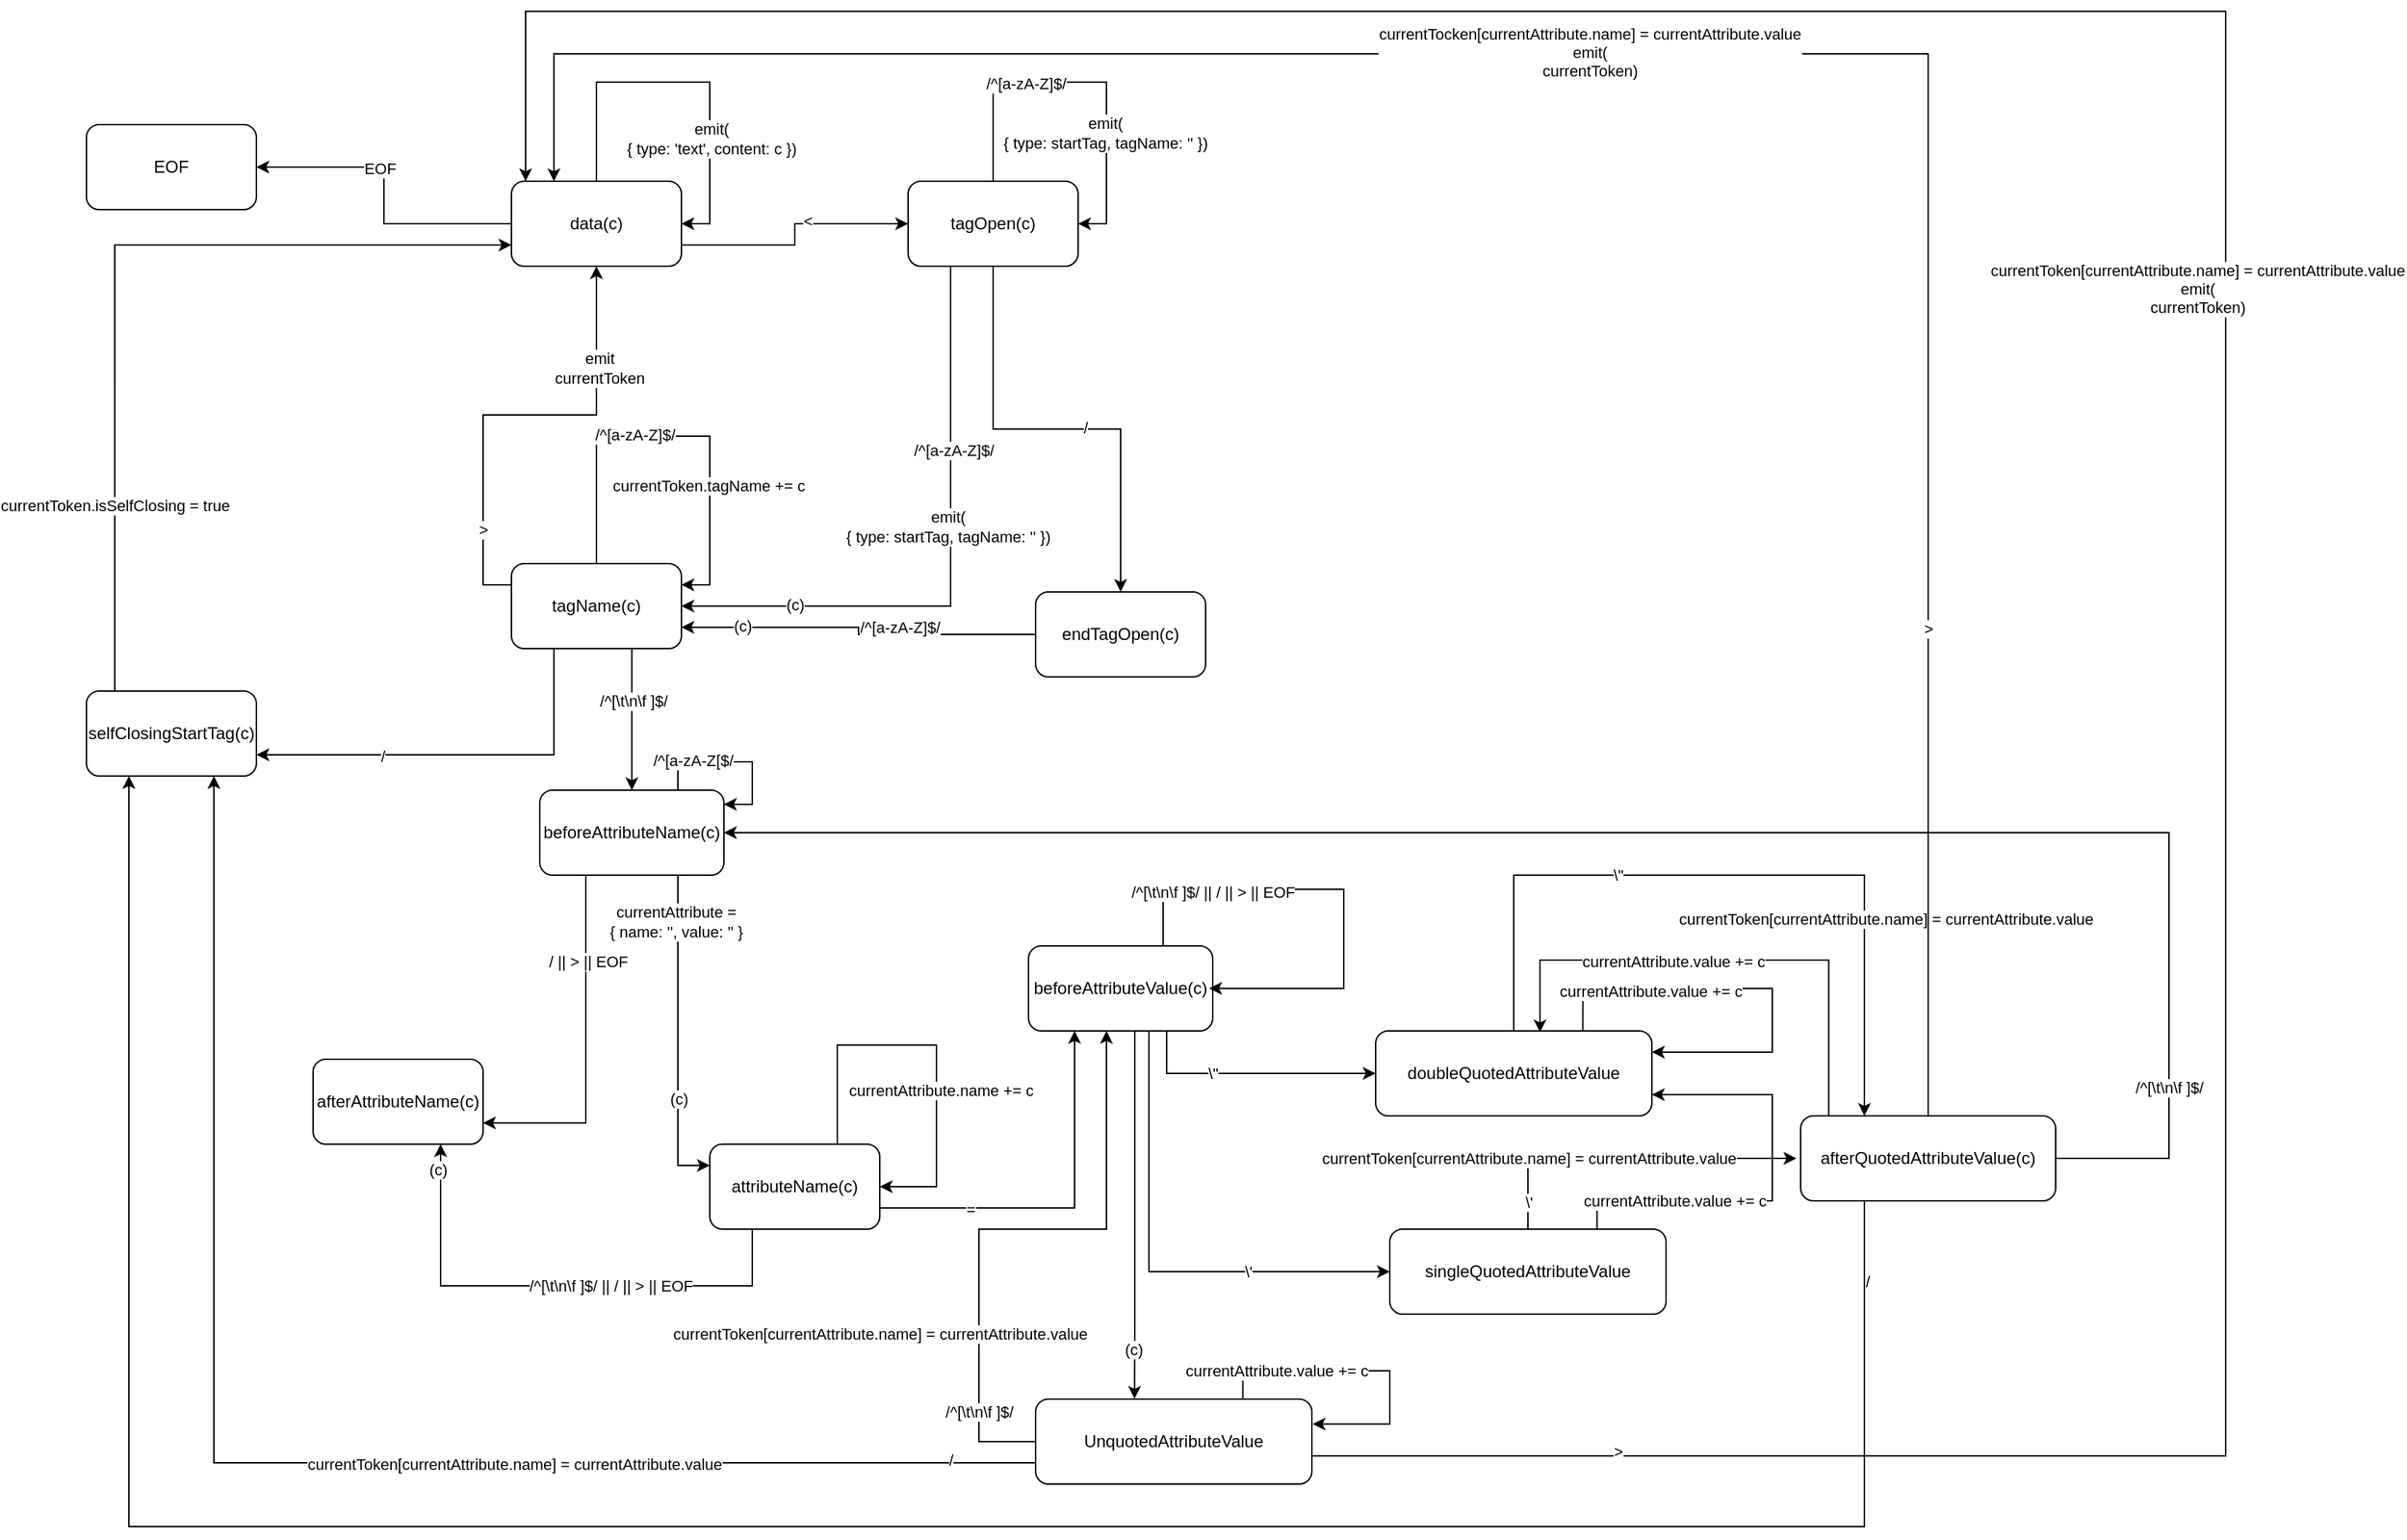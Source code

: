 <mxfile version="13.9.9" type="device"><diagram id="ZM8SUWfqUXs-mKXI-bIn" name="Page-1"><mxGraphModel dx="3376" dy="1174" grid="1" gridSize="10" guides="1" tooltips="1" connect="1" arrows="1" fold="1" page="1" pageScale="1" pageWidth="850" pageHeight="1100" math="0" shadow="0"><root><mxCell id="0"/><mxCell id="1" parent="0"/><mxCell id="Q2UeFx3iycXLltLOZtMq-10" style="edgeStyle=orthogonalEdgeStyle;rounded=0;orthogonalLoop=1;jettySize=auto;html=1;entryX=0;entryY=0.5;entryDx=0;entryDy=0;exitX=1;exitY=0.75;exitDx=0;exitDy=0;" edge="1" parent="1" source="Q2UeFx3iycXLltLOZtMq-1" target="Q2UeFx3iycXLltLOZtMq-2"><mxGeometry relative="1" as="geometry"/></mxCell><mxCell id="Q2UeFx3iycXLltLOZtMq-11" value="&amp;lt;" style="edgeLabel;html=1;align=center;verticalAlign=middle;resizable=0;points=[];" vertex="1" connectable="0" parent="Q2UeFx3iycXLltLOZtMq-10"><mxGeometry x="0.182" y="2" relative="1" as="geometry"><mxPoint as="offset"/></mxGeometry></mxCell><mxCell id="Q2UeFx3iycXLltLOZtMq-15" style="edgeStyle=orthogonalEdgeStyle;rounded=0;orthogonalLoop=1;jettySize=auto;html=1;" edge="1" parent="1" source="Q2UeFx3iycXLltLOZtMq-1" target="Q2UeFx3iycXLltLOZtMq-9"><mxGeometry relative="1" as="geometry"/></mxCell><mxCell id="Q2UeFx3iycXLltLOZtMq-16" value="EOF" style="edgeLabel;html=1;align=center;verticalAlign=middle;resizable=0;points=[];" vertex="1" connectable="0" parent="Q2UeFx3iycXLltLOZtMq-15"><mxGeometry x="0.178" y="3" relative="1" as="geometry"><mxPoint as="offset"/></mxGeometry></mxCell><mxCell id="Q2UeFx3iycXLltLOZtMq-1" value="data(c)" style="rounded=1;whiteSpace=wrap;html=1;" vertex="1" parent="1"><mxGeometry x="340" y="130" width="120" height="60" as="geometry"/></mxCell><mxCell id="Q2UeFx3iycXLltLOZtMq-20" style="edgeStyle=orthogonalEdgeStyle;rounded=0;orthogonalLoop=1;jettySize=auto;html=1;exitX=0.5;exitY=1;exitDx=0;exitDy=0;entryX=0.5;entryY=0;entryDx=0;entryDy=0;" edge="1" parent="1" source="Q2UeFx3iycXLltLOZtMq-2" target="Q2UeFx3iycXLltLOZtMq-3"><mxGeometry relative="1" as="geometry"/></mxCell><mxCell id="Q2UeFx3iycXLltLOZtMq-21" value="/" style="edgeLabel;html=1;align=center;verticalAlign=middle;resizable=0;points=[];" vertex="1" connectable="0" parent="Q2UeFx3iycXLltLOZtMq-20"><mxGeometry x="0.124" y="1" relative="1" as="geometry"><mxPoint as="offset"/></mxGeometry></mxCell><mxCell id="Q2UeFx3iycXLltLOZtMq-44" style="edgeStyle=orthogonalEdgeStyle;rounded=0;orthogonalLoop=1;jettySize=auto;html=1;exitX=0.25;exitY=1;exitDx=0;exitDy=0;entryX=1;entryY=0.5;entryDx=0;entryDy=0;" edge="1" parent="1" source="Q2UeFx3iycXLltLOZtMq-2" target="Q2UeFx3iycXLltLOZtMq-4"><mxGeometry relative="1" as="geometry"/></mxCell><mxCell id="Q2UeFx3iycXLltLOZtMq-45" value="/^[a-zA-Z]$/" style="edgeLabel;html=1;align=center;verticalAlign=middle;resizable=0;points=[];" vertex="1" connectable="0" parent="Q2UeFx3iycXLltLOZtMq-44"><mxGeometry x="-0.395" y="2" relative="1" as="geometry"><mxPoint as="offset"/></mxGeometry></mxCell><mxCell id="Q2UeFx3iycXLltLOZtMq-47" value="emit(&lt;br&gt;{ type: startTag, tagName: '' })" style="edgeLabel;html=1;align=center;verticalAlign=middle;resizable=0;points=[];" vertex="1" connectable="0" parent="Q2UeFx3iycXLltLOZtMq-44"><mxGeometry x="-0.144" y="-2" relative="1" as="geometry"><mxPoint as="offset"/></mxGeometry></mxCell><mxCell id="Q2UeFx3iycXLltLOZtMq-48" value="(c)" style="edgeLabel;html=1;align=center;verticalAlign=middle;resizable=0;points=[];" vertex="1" connectable="0" parent="Q2UeFx3iycXLltLOZtMq-44"><mxGeometry x="0.628" y="-1" relative="1" as="geometry"><mxPoint as="offset"/></mxGeometry></mxCell><mxCell id="Q2UeFx3iycXLltLOZtMq-2" value="tagOpen(c)" style="rounded=1;whiteSpace=wrap;html=1;" vertex="1" parent="1"><mxGeometry x="620" y="130" width="120" height="60" as="geometry"/></mxCell><mxCell id="Q2UeFx3iycXLltLOZtMq-31" style="edgeStyle=orthogonalEdgeStyle;rounded=0;orthogonalLoop=1;jettySize=auto;html=1;exitX=0;exitY=0.5;exitDx=0;exitDy=0;entryX=1;entryY=0.75;entryDx=0;entryDy=0;" edge="1" parent="1" source="Q2UeFx3iycXLltLOZtMq-3" target="Q2UeFx3iycXLltLOZtMq-4"><mxGeometry relative="1" as="geometry"/></mxCell><mxCell id="Q2UeFx3iycXLltLOZtMq-32" value="/^[a-zA-Z]$/" style="edgeLabel;html=1;align=center;verticalAlign=middle;resizable=0;points=[];" vertex="1" connectable="0" parent="Q2UeFx3iycXLltLOZtMq-31"><mxGeometry x="0.287" y="1" relative="1" as="geometry"><mxPoint x="63" y="-1" as="offset"/></mxGeometry></mxCell><mxCell id="Q2UeFx3iycXLltLOZtMq-49" value="(c)" style="edgeLabel;html=1;align=center;verticalAlign=middle;resizable=0;points=[];" vertex="1" connectable="0" parent="Q2UeFx3iycXLltLOZtMq-31"><mxGeometry x="0.663" y="-1" relative="1" as="geometry"><mxPoint as="offset"/></mxGeometry></mxCell><mxCell id="Q2UeFx3iycXLltLOZtMq-3" value="endTagOpen(c)" style="rounded=1;whiteSpace=wrap;html=1;" vertex="1" parent="1"><mxGeometry x="710" y="420" width="120" height="60" as="geometry"/></mxCell><mxCell id="Q2UeFx3iycXLltLOZtMq-33" style="edgeStyle=orthogonalEdgeStyle;rounded=0;orthogonalLoop=1;jettySize=auto;html=1;" edge="1" parent="1" source="Q2UeFx3iycXLltLOZtMq-4" target="Q2UeFx3iycXLltLOZtMq-5"><mxGeometry relative="1" as="geometry"><Array as="points"><mxPoint x="425" y="480"/><mxPoint x="425" y="480"/></Array></mxGeometry></mxCell><mxCell id="Q2UeFx3iycXLltLOZtMq-34" value="/^[\t\n\f ]$/" style="edgeLabel;html=1;align=center;verticalAlign=middle;resizable=0;points=[];" vertex="1" connectable="0" parent="Q2UeFx3iycXLltLOZtMq-33"><mxGeometry x="-0.267" y="1" relative="1" as="geometry"><mxPoint as="offset"/></mxGeometry></mxCell><mxCell id="Q2UeFx3iycXLltLOZtMq-35" style="edgeStyle=orthogonalEdgeStyle;rounded=0;orthogonalLoop=1;jettySize=auto;html=1;exitX=0.25;exitY=1;exitDx=0;exitDy=0;entryX=1;entryY=0.75;entryDx=0;entryDy=0;" edge="1" parent="1" source="Q2UeFx3iycXLltLOZtMq-4" target="Q2UeFx3iycXLltLOZtMq-6"><mxGeometry relative="1" as="geometry"/></mxCell><mxCell id="Q2UeFx3iycXLltLOZtMq-36" value="/" style="edgeLabel;html=1;align=center;verticalAlign=middle;resizable=0;points=[];" vertex="1" connectable="0" parent="Q2UeFx3iycXLltLOZtMq-35"><mxGeometry x="0.379" y="1" relative="1" as="geometry"><mxPoint as="offset"/></mxGeometry></mxCell><mxCell id="Q2UeFx3iycXLltLOZtMq-41" style="edgeStyle=orthogonalEdgeStyle;rounded=0;orthogonalLoop=1;jettySize=auto;html=1;exitX=0;exitY=0.25;exitDx=0;exitDy=0;entryX=0.5;entryY=1;entryDx=0;entryDy=0;" edge="1" parent="1" source="Q2UeFx3iycXLltLOZtMq-4" target="Q2UeFx3iycXLltLOZtMq-1"><mxGeometry relative="1" as="geometry"/></mxCell><mxCell id="Q2UeFx3iycXLltLOZtMq-42" value="&amp;gt;" style="edgeLabel;html=1;align=center;verticalAlign=middle;resizable=0;points=[];" vertex="1" connectable="0" parent="Q2UeFx3iycXLltLOZtMq-41"><mxGeometry x="-0.637" relative="1" as="geometry"><mxPoint as="offset"/></mxGeometry></mxCell><mxCell id="Q2UeFx3iycXLltLOZtMq-43" value="emit&lt;br&gt;currentToken" style="edgeLabel;html=1;align=center;verticalAlign=middle;resizable=0;points=[];" vertex="1" connectable="0" parent="Q2UeFx3iycXLltLOZtMq-41"><mxGeometry x="0.557" y="-2" relative="1" as="geometry"><mxPoint as="offset"/></mxGeometry></mxCell><mxCell id="Q2UeFx3iycXLltLOZtMq-4" value="tagName(c)" style="rounded=1;whiteSpace=wrap;html=1;" vertex="1" parent="1"><mxGeometry x="340" y="400" width="120" height="60" as="geometry"/></mxCell><mxCell id="Q2UeFx3iycXLltLOZtMq-59" style="edgeStyle=orthogonalEdgeStyle;rounded=0;orthogonalLoop=1;jettySize=auto;html=1;exitX=0.25;exitY=1;exitDx=0;exitDy=0;entryX=1;entryY=0.75;entryDx=0;entryDy=0;" edge="1" parent="1" source="Q2UeFx3iycXLltLOZtMq-5" target="Q2UeFx3iycXLltLOZtMq-54"><mxGeometry relative="1" as="geometry"/></mxCell><mxCell id="Q2UeFx3iycXLltLOZtMq-60" value="/ || &amp;gt; || EOF" style="edgeLabel;html=1;align=center;verticalAlign=middle;resizable=0;points=[];" vertex="1" connectable="0" parent="Q2UeFx3iycXLltLOZtMq-59"><mxGeometry x="-0.62" y="1" relative="1" as="geometry"><mxPoint y="14" as="offset"/></mxGeometry></mxCell><mxCell id="Q2UeFx3iycXLltLOZtMq-62" style="edgeStyle=orthogonalEdgeStyle;rounded=0;orthogonalLoop=1;jettySize=auto;html=1;exitX=0.75;exitY=1;exitDx=0;exitDy=0;entryX=0;entryY=0.25;entryDx=0;entryDy=0;" edge="1" parent="1" source="Q2UeFx3iycXLltLOZtMq-5" target="Q2UeFx3iycXLltLOZtMq-61"><mxGeometry relative="1" as="geometry"/></mxCell><mxCell id="Q2UeFx3iycXLltLOZtMq-63" value="currentAttribute =&lt;br&gt;{ name: '', value: '' }" style="edgeLabel;html=1;align=center;verticalAlign=middle;resizable=0;points=[];" vertex="1" connectable="0" parent="Q2UeFx3iycXLltLOZtMq-62"><mxGeometry x="-0.711" y="-2" relative="1" as="geometry"><mxPoint as="offset"/></mxGeometry></mxCell><mxCell id="Q2UeFx3iycXLltLOZtMq-64" value="(c)" style="edgeLabel;html=1;align=center;verticalAlign=middle;resizable=0;points=[];" vertex="1" connectable="0" parent="Q2UeFx3iycXLltLOZtMq-62"><mxGeometry x="0.388" y="-1" relative="1" as="geometry"><mxPoint x="1" as="offset"/></mxGeometry></mxCell><mxCell id="Q2UeFx3iycXLltLOZtMq-5" value="beforeAttributeName(c)" style="rounded=1;whiteSpace=wrap;html=1;" vertex="1" parent="1"><mxGeometry x="360" y="560" width="130" height="60" as="geometry"/></mxCell><mxCell id="Q2UeFx3iycXLltLOZtMq-52" style="edgeStyle=orthogonalEdgeStyle;rounded=0;orthogonalLoop=1;jettySize=auto;html=1;exitX=0.167;exitY=0.033;exitDx=0;exitDy=0;entryX=0;entryY=0.75;entryDx=0;entryDy=0;exitPerimeter=0;" edge="1" parent="1" source="Q2UeFx3iycXLltLOZtMq-6" target="Q2UeFx3iycXLltLOZtMq-1"><mxGeometry relative="1" as="geometry"><Array as="points"><mxPoint x="60" y="175"/></Array></mxGeometry></mxCell><mxCell id="Q2UeFx3iycXLltLOZtMq-53" value="currentToken.isSelfClosing = true" style="edgeLabel;html=1;align=center;verticalAlign=middle;resizable=0;points=[];" vertex="1" connectable="0" parent="Q2UeFx3iycXLltLOZtMq-52"><mxGeometry x="-0.555" relative="1" as="geometry"><mxPoint as="offset"/></mxGeometry></mxCell><mxCell id="Q2UeFx3iycXLltLOZtMq-6" value="selfClosingStartTag(c)" style="rounded=1;whiteSpace=wrap;html=1;" vertex="1" parent="1"><mxGeometry x="40" y="490" width="120" height="60" as="geometry"/></mxCell><mxCell id="Q2UeFx3iycXLltLOZtMq-9" value="EOF" style="rounded=1;whiteSpace=wrap;html=1;" vertex="1" parent="1"><mxGeometry x="40" y="90" width="120" height="60" as="geometry"/></mxCell><mxCell id="Q2UeFx3iycXLltLOZtMq-18" style="edgeStyle=orthogonalEdgeStyle;rounded=0;orthogonalLoop=1;jettySize=auto;html=1;entryX=1;entryY=0.5;entryDx=0;entryDy=0;" edge="1" parent="1" source="Q2UeFx3iycXLltLOZtMq-1" target="Q2UeFx3iycXLltLOZtMq-1"><mxGeometry relative="1" as="geometry"><Array as="points"><mxPoint x="400" y="60"/><mxPoint x="480" y="60"/><mxPoint x="480" y="160"/></Array></mxGeometry></mxCell><mxCell id="Q2UeFx3iycXLltLOZtMq-19" value="emit(&lt;br&gt;{ type: 'text', content: c })" style="edgeLabel;html=1;align=center;verticalAlign=middle;resizable=0;points=[];" vertex="1" connectable="0" parent="Q2UeFx3iycXLltLOZtMq-18"><mxGeometry x="-0.082" y="1" relative="1" as="geometry"><mxPoint x="27" y="41" as="offset"/></mxGeometry></mxCell><mxCell id="Q2UeFx3iycXLltLOZtMq-22" style="edgeStyle=orthogonalEdgeStyle;rounded=0;orthogonalLoop=1;jettySize=auto;html=1;entryX=1;entryY=0.5;entryDx=0;entryDy=0;" edge="1" parent="1" source="Q2UeFx3iycXLltLOZtMq-2" target="Q2UeFx3iycXLltLOZtMq-2"><mxGeometry relative="1" as="geometry"><Array as="points"><mxPoint x="680" y="60"/><mxPoint x="760" y="60"/><mxPoint x="760" y="160"/></Array></mxGeometry></mxCell><mxCell id="Q2UeFx3iycXLltLOZtMq-23" value="/^[a-zA-Z]$/" style="edgeLabel;html=1;align=center;verticalAlign=middle;resizable=0;points=[];" vertex="1" connectable="0" parent="Q2UeFx3iycXLltLOZtMq-22"><mxGeometry x="-0.311" y="-1" relative="1" as="geometry"><mxPoint as="offset"/></mxGeometry></mxCell><mxCell id="Q2UeFx3iycXLltLOZtMq-24" value="emit(&lt;br&gt;{ type: startTag, tagName: '' })" style="edgeLabel;html=1;align=center;verticalAlign=middle;resizable=0;points=[];" vertex="1" connectable="0" parent="Q2UeFx3iycXLltLOZtMq-22"><mxGeometry x="0.378" y="-1" relative="1" as="geometry"><mxPoint as="offset"/></mxGeometry></mxCell><mxCell id="Q2UeFx3iycXLltLOZtMq-37" style="edgeStyle=orthogonalEdgeStyle;rounded=0;orthogonalLoop=1;jettySize=auto;html=1;exitX=0.5;exitY=0;exitDx=0;exitDy=0;entryX=1;entryY=0.25;entryDx=0;entryDy=0;" edge="1" parent="1" source="Q2UeFx3iycXLltLOZtMq-4" target="Q2UeFx3iycXLltLOZtMq-4"><mxGeometry relative="1" as="geometry"><Array as="points"><mxPoint x="400" y="310"/><mxPoint x="480" y="310"/><mxPoint x="480" y="415"/></Array></mxGeometry></mxCell><mxCell id="Q2UeFx3iycXLltLOZtMq-38" value="/^[a-zA-Z]$/" style="edgeLabel;html=1;align=center;verticalAlign=middle;resizable=0;points=[];" vertex="1" connectable="0" parent="Q2UeFx3iycXLltLOZtMq-37"><mxGeometry x="-0.207" y="1" relative="1" as="geometry"><mxPoint as="offset"/></mxGeometry></mxCell><mxCell id="Q2UeFx3iycXLltLOZtMq-39" value="currentToken.tagName += c" style="edgeLabel;html=1;align=center;verticalAlign=middle;resizable=0;points=[];" vertex="1" connectable="0" parent="Q2UeFx3iycXLltLOZtMq-37"><mxGeometry x="0.39" y="-1" relative="1" as="geometry"><mxPoint as="offset"/></mxGeometry></mxCell><mxCell id="Q2UeFx3iycXLltLOZtMq-54" value="afterAttributeName(c)" style="rounded=1;whiteSpace=wrap;html=1;" vertex="1" parent="1"><mxGeometry x="200" y="750" width="120" height="60" as="geometry"/></mxCell><mxCell id="Q2UeFx3iycXLltLOZtMq-56" style="edgeStyle=orthogonalEdgeStyle;rounded=0;orthogonalLoop=1;jettySize=auto;html=1;exitX=0.75;exitY=0;exitDx=0;exitDy=0;" edge="1" parent="1" source="Q2UeFx3iycXLltLOZtMq-5"><mxGeometry relative="1" as="geometry"><mxPoint x="490" y="570" as="targetPoint"/><Array as="points"><mxPoint x="458" y="540"/><mxPoint x="510" y="540"/><mxPoint x="510" y="570"/><mxPoint x="490" y="570"/></Array></mxGeometry></mxCell><mxCell id="Q2UeFx3iycXLltLOZtMq-57" value="/^[a-zA-Z[$/" style="edgeLabel;html=1;align=center;verticalAlign=middle;resizable=0;points=[];" vertex="1" connectable="0" parent="Q2UeFx3iycXLltLOZtMq-56"><mxGeometry x="-0.516" y="1" relative="1" as="geometry"><mxPoint x="1" as="offset"/></mxGeometry></mxCell><mxCell id="Q2UeFx3iycXLltLOZtMq-65" style="edgeStyle=orthogonalEdgeStyle;rounded=0;orthogonalLoop=1;jettySize=auto;html=1;exitX=0.25;exitY=1;exitDx=0;exitDy=0;entryX=0.75;entryY=1;entryDx=0;entryDy=0;" edge="1" parent="1" source="Q2UeFx3iycXLltLOZtMq-61" target="Q2UeFx3iycXLltLOZtMq-54"><mxGeometry relative="1" as="geometry"><Array as="points"><mxPoint x="510" y="910"/><mxPoint x="290" y="910"/></Array></mxGeometry></mxCell><mxCell id="Q2UeFx3iycXLltLOZtMq-66" value="/^[\t\n\f ]$/ || / || &amp;gt; || EOF" style="edgeLabel;html=1;align=center;verticalAlign=middle;resizable=0;points=[];" vertex="1" connectable="0" parent="Q2UeFx3iycXLltLOZtMq-65"><mxGeometry x="0.252" y="2" relative="1" as="geometry"><mxPoint x="85" y="-2" as="offset"/></mxGeometry></mxCell><mxCell id="Q2UeFx3iycXLltLOZtMq-67" value="(c)" style="edgeLabel;html=1;align=center;verticalAlign=middle;resizable=0;points=[];" vertex="1" connectable="0" parent="Q2UeFx3iycXLltLOZtMq-65"><mxGeometry x="0.901" y="2" relative="1" as="geometry"><mxPoint as="offset"/></mxGeometry></mxCell><mxCell id="Q2UeFx3iycXLltLOZtMq-69" style="edgeStyle=orthogonalEdgeStyle;rounded=0;orthogonalLoop=1;jettySize=auto;html=1;exitX=1;exitY=0.75;exitDx=0;exitDy=0;entryX=0.25;entryY=1;entryDx=0;entryDy=0;" edge="1" parent="1" source="Q2UeFx3iycXLltLOZtMq-61" target="Q2UeFx3iycXLltLOZtMq-68"><mxGeometry relative="1" as="geometry"/></mxCell><mxCell id="Q2UeFx3iycXLltLOZtMq-70" value="=" style="edgeLabel;html=1;align=center;verticalAlign=middle;resizable=0;points=[];" vertex="1" connectable="0" parent="Q2UeFx3iycXLltLOZtMq-69"><mxGeometry x="-0.518" y="-1" relative="1" as="geometry"><mxPoint as="offset"/></mxGeometry></mxCell><mxCell id="Q2UeFx3iycXLltLOZtMq-61" value="attributeName(c)" style="rounded=1;whiteSpace=wrap;html=1;" vertex="1" parent="1"><mxGeometry x="480" y="810" width="120" height="60" as="geometry"/></mxCell><mxCell id="Q2UeFx3iycXLltLOZtMq-79" style="edgeStyle=orthogonalEdgeStyle;rounded=0;orthogonalLoop=1;jettySize=auto;html=1;exitX=0.75;exitY=1;exitDx=0;exitDy=0;entryX=0;entryY=0.5;entryDx=0;entryDy=0;" edge="1" parent="1" source="Q2UeFx3iycXLltLOZtMq-68" target="Q2UeFx3iycXLltLOZtMq-76"><mxGeometry relative="1" as="geometry"/></mxCell><mxCell id="Q2UeFx3iycXLltLOZtMq-80" value="\&quot;" style="edgeLabel;html=1;align=center;verticalAlign=middle;resizable=0;points=[];" vertex="1" connectable="0" parent="Q2UeFx3iycXLltLOZtMq-79"><mxGeometry x="-0.386" relative="1" as="geometry"><mxPoint x="7.5" as="offset"/></mxGeometry></mxCell><mxCell id="Q2UeFx3iycXLltLOZtMq-81" style="edgeStyle=orthogonalEdgeStyle;rounded=0;orthogonalLoop=1;jettySize=auto;html=1;exitX=0.5;exitY=1;exitDx=0;exitDy=0;entryX=0;entryY=0.5;entryDx=0;entryDy=0;" edge="1" parent="1" source="Q2UeFx3iycXLltLOZtMq-68" target="Q2UeFx3iycXLltLOZtMq-77"><mxGeometry relative="1" as="geometry"><Array as="points"><mxPoint x="790" y="730"/><mxPoint x="790" y="900"/></Array></mxGeometry></mxCell><mxCell id="Q2UeFx3iycXLltLOZtMq-83" value="\'" style="edgeLabel;html=1;align=center;verticalAlign=middle;resizable=0;points=[];" vertex="1" connectable="0" parent="Q2UeFx3iycXLltLOZtMq-81"><mxGeometry x="-0.333" y="-2" relative="1" as="geometry"><mxPoint x="72" y="70" as="offset"/></mxGeometry></mxCell><mxCell id="Q2UeFx3iycXLltLOZtMq-84" style="edgeStyle=orthogonalEdgeStyle;rounded=0;orthogonalLoop=1;jettySize=auto;html=1;exitX=0.5;exitY=1;exitDx=0;exitDy=0;entryX=0.358;entryY=-0.004;entryDx=0;entryDy=0;entryPerimeter=0;" edge="1" parent="1" source="Q2UeFx3iycXLltLOZtMq-68" target="Q2UeFx3iycXLltLOZtMq-78"><mxGeometry relative="1" as="geometry"><Array as="points"><mxPoint x="780" y="730"/><mxPoint x="780" y="940"/></Array></mxGeometry></mxCell><mxCell id="Q2UeFx3iycXLltLOZtMq-85" value="(c)" style="edgeLabel;html=1;align=center;verticalAlign=middle;resizable=0;points=[];" vertex="1" connectable="0" parent="Q2UeFx3iycXLltLOZtMq-84"><mxGeometry x="0.742" y="-1" relative="1" as="geometry"><mxPoint as="offset"/></mxGeometry></mxCell><mxCell id="Q2UeFx3iycXLltLOZtMq-68" value="beforeAttributeValue(c)" style="rounded=1;whiteSpace=wrap;html=1;" vertex="1" parent="1"><mxGeometry x="705" y="670" width="130" height="60" as="geometry"/></mxCell><mxCell id="Q2UeFx3iycXLltLOZtMq-72" style="edgeStyle=orthogonalEdgeStyle;rounded=0;orthogonalLoop=1;jettySize=auto;html=1;exitX=0.75;exitY=0;exitDx=0;exitDy=0;entryX=1;entryY=0.5;entryDx=0;entryDy=0;" edge="1" parent="1" source="Q2UeFx3iycXLltLOZtMq-61" target="Q2UeFx3iycXLltLOZtMq-61"><mxGeometry relative="1" as="geometry"><Array as="points"><mxPoint x="570" y="740"/><mxPoint x="640" y="740"/><mxPoint x="640" y="840"/></Array></mxGeometry></mxCell><mxCell id="Q2UeFx3iycXLltLOZtMq-73" value="currentAttribute.name += c" style="edgeLabel;html=1;align=center;verticalAlign=middle;resizable=0;points=[];" vertex="1" connectable="0" parent="Q2UeFx3iycXLltLOZtMq-72"><mxGeometry x="0.229" y="3" relative="1" as="geometry"><mxPoint as="offset"/></mxGeometry></mxCell><mxCell id="Q2UeFx3iycXLltLOZtMq-74" style="edgeStyle=orthogonalEdgeStyle;rounded=0;orthogonalLoop=1;jettySize=auto;html=1;exitX=0.75;exitY=0;exitDx=0;exitDy=0;entryX=1;entryY=0.5;entryDx=0;entryDy=0;" edge="1" parent="1"><mxGeometry relative="1" as="geometry"><mxPoint x="800" y="670" as="sourcePoint"/><mxPoint x="832.5" y="700" as="targetPoint"/><Array as="points"><mxPoint x="800.5" y="630"/><mxPoint x="927.5" y="630"/><mxPoint x="927.5" y="700"/></Array></mxGeometry></mxCell><mxCell id="Q2UeFx3iycXLltLOZtMq-75" value="/^[\t\n\f ]$/ || / || &amp;gt; || EOF" style="edgeLabel;html=1;align=center;verticalAlign=middle;resizable=0;points=[];" vertex="1" connectable="0" parent="Q2UeFx3iycXLltLOZtMq-74"><mxGeometry x="-0.37" y="-2" relative="1" as="geometry"><mxPoint x="-30" as="offset"/></mxGeometry></mxCell><mxCell id="Q2UeFx3iycXLltLOZtMq-87" style="edgeStyle=orthogonalEdgeStyle;rounded=0;orthogonalLoop=1;jettySize=auto;html=1;exitX=0.5;exitY=0;exitDx=0;exitDy=0;entryX=0.25;entryY=0;entryDx=0;entryDy=0;" edge="1" parent="1" source="Q2UeFx3iycXLltLOZtMq-76" target="Q2UeFx3iycXLltLOZtMq-86"><mxGeometry relative="1" as="geometry"><Array as="points"><mxPoint x="1048" y="620"/><mxPoint x="1295" y="620"/></Array></mxGeometry></mxCell><mxCell id="Q2UeFx3iycXLltLOZtMq-88" value="currentToken[currentAttribute.name] = currentAttribute.value" style="edgeLabel;html=1;align=center;verticalAlign=middle;resizable=0;points=[];" vertex="1" connectable="0" parent="Q2UeFx3iycXLltLOZtMq-87"><mxGeometry x="-0.672" y="2" relative="1" as="geometry"><mxPoint x="264.5" y="7" as="offset"/></mxGeometry></mxCell><mxCell id="Q2UeFx3iycXLltLOZtMq-91" value="\&quot;" style="edgeLabel;html=1;align=center;verticalAlign=middle;resizable=0;points=[];" vertex="1" connectable="0" parent="Q2UeFx3iycXLltLOZtMq-87"><mxGeometry x="-0.307" relative="1" as="geometry"><mxPoint as="offset"/></mxGeometry></mxCell><mxCell id="Q2UeFx3iycXLltLOZtMq-76" value="doubleQuotedAttributeValue" style="rounded=1;whiteSpace=wrap;html=1;" vertex="1" parent="1"><mxGeometry x="950" y="730" width="195" height="60" as="geometry"/></mxCell><mxCell id="Q2UeFx3iycXLltLOZtMq-96" value="\'" style="edgeStyle=orthogonalEdgeStyle;rounded=0;orthogonalLoop=1;jettySize=auto;html=1;exitX=0.5;exitY=0;exitDx=0;exitDy=0;" edge="1" parent="1" source="Q2UeFx3iycXLltLOZtMq-77"><mxGeometry x="-0.837" relative="1" as="geometry"><mxPoint x="1247" y="820" as="targetPoint"/><Array as="points"><mxPoint x="1058" y="820"/><mxPoint x="1247" y="820"/></Array><mxPoint as="offset"/></mxGeometry></mxCell><mxCell id="Q2UeFx3iycXLltLOZtMq-97" value="currentToken[currentAttribute.name] = currentAttribute.value" style="edgeLabel;html=1;align=center;verticalAlign=middle;resizable=0;points=[];" vertex="1" connectable="0" parent="Q2UeFx3iycXLltLOZtMq-96"><mxGeometry x="-0.052" relative="1" as="geometry"><mxPoint x="-63" as="offset"/></mxGeometry></mxCell><mxCell id="Q2UeFx3iycXLltLOZtMq-77" value="singleQuotedAttributeValue" style="rounded=1;whiteSpace=wrap;html=1;" vertex="1" parent="1"><mxGeometry x="960" y="870" width="195" height="60" as="geometry"/></mxCell><mxCell id="Q2UeFx3iycXLltLOZtMq-110" style="edgeStyle=orthogonalEdgeStyle;rounded=0;orthogonalLoop=1;jettySize=auto;html=1;exitX=0;exitY=0.5;exitDx=0;exitDy=0;" edge="1" parent="1" source="Q2UeFx3iycXLltLOZtMq-78"><mxGeometry relative="1" as="geometry"><mxPoint x="760" y="730" as="targetPoint"/><Array as="points"><mxPoint x="670" y="1020"/><mxPoint x="670" y="870"/><mxPoint x="760" y="870"/></Array></mxGeometry></mxCell><mxCell id="Q2UeFx3iycXLltLOZtMq-111" value="/^[\t\n\f ]$/" style="edgeLabel;html=1;align=center;verticalAlign=middle;resizable=0;points=[];" vertex="1" connectable="0" parent="Q2UeFx3iycXLltLOZtMq-110"><mxGeometry x="-0.709" relative="1" as="geometry"><mxPoint as="offset"/></mxGeometry></mxCell><mxCell id="Q2UeFx3iycXLltLOZtMq-112" value="currentToken[currentAttribute.name] = currentAttribute.value" style="edgeLabel;html=1;align=center;verticalAlign=middle;resizable=0;points=[];" vertex="1" connectable="0" parent="Q2UeFx3iycXLltLOZtMq-110"><mxGeometry x="-0.413" relative="1" as="geometry"><mxPoint x="-70" y="7.5" as="offset"/></mxGeometry></mxCell><mxCell id="Q2UeFx3iycXLltLOZtMq-113" style="edgeStyle=orthogonalEdgeStyle;rounded=0;orthogonalLoop=1;jettySize=auto;html=1;exitX=0;exitY=0.75;exitDx=0;exitDy=0;entryX=0.75;entryY=1;entryDx=0;entryDy=0;" edge="1" parent="1" source="Q2UeFx3iycXLltLOZtMq-78" target="Q2UeFx3iycXLltLOZtMq-6"><mxGeometry relative="1" as="geometry"/></mxCell><mxCell id="Q2UeFx3iycXLltLOZtMq-114" value="/" style="edgeLabel;html=1;align=center;verticalAlign=middle;resizable=0;points=[];" vertex="1" connectable="0" parent="Q2UeFx3iycXLltLOZtMq-113"><mxGeometry x="-0.886" y="-2" relative="1" as="geometry"><mxPoint as="offset"/></mxGeometry></mxCell><mxCell id="Q2UeFx3iycXLltLOZtMq-115" value="currentToken[currentAttribute.name] = currentAttribute.value" style="edgeLabel;html=1;align=center;verticalAlign=middle;resizable=0;points=[];" vertex="1" connectable="0" parent="Q2UeFx3iycXLltLOZtMq-113"><mxGeometry x="-0.309" y="1" relative="1" as="geometry"><mxPoint as="offset"/></mxGeometry></mxCell><mxCell id="Q2UeFx3iycXLltLOZtMq-116" style="edgeStyle=orthogonalEdgeStyle;rounded=0;orthogonalLoop=1;jettySize=auto;html=1;exitX=1.003;exitY=0.668;exitDx=0;exitDy=0;exitPerimeter=0;" edge="1" parent="1" source="Q2UeFx3iycXLltLOZtMq-78"><mxGeometry relative="1" as="geometry"><mxPoint x="350" y="130" as="targetPoint"/><Array as="points"><mxPoint x="1550" y="1030"/><mxPoint x="1550" y="10"/><mxPoint x="350" y="10"/></Array></mxGeometry></mxCell><mxCell id="Q2UeFx3iycXLltLOZtMq-117" value="&amp;gt;" style="edgeLabel;html=1;align=center;verticalAlign=middle;resizable=0;points=[];" vertex="1" connectable="0" parent="Q2UeFx3iycXLltLOZtMq-116"><mxGeometry x="-0.856" y="3" relative="1" as="geometry"><mxPoint as="offset"/></mxGeometry></mxCell><mxCell id="Q2UeFx3iycXLltLOZtMq-118" value="currentToken[currentAttribute.name] = currentAttribute.value&lt;br&gt;emit(&lt;br&gt;currentToken)" style="edgeLabel;html=1;align=center;verticalAlign=middle;resizable=0;points=[];" vertex="1" connectable="0" parent="Q2UeFx3iycXLltLOZtMq-116"><mxGeometry x="-0.016" y="-1" relative="1" as="geometry"><mxPoint x="-21" as="offset"/></mxGeometry></mxCell><mxCell id="Q2UeFx3iycXLltLOZtMq-78" value="UnquotedAttributeValue" style="rounded=1;whiteSpace=wrap;html=1;" vertex="1" parent="1"><mxGeometry x="710" y="990" width="195" height="60" as="geometry"/></mxCell><mxCell id="Q2UeFx3iycXLltLOZtMq-99" style="edgeStyle=orthogonalEdgeStyle;rounded=0;orthogonalLoop=1;jettySize=auto;html=1;entryX=1;entryY=0.5;entryDx=0;entryDy=0;" edge="1" parent="1" source="Q2UeFx3iycXLltLOZtMq-86" target="Q2UeFx3iycXLltLOZtMq-5"><mxGeometry relative="1" as="geometry"><Array as="points"><mxPoint x="1510" y="820"/><mxPoint x="1510" y="590"/></Array></mxGeometry></mxCell><mxCell id="Q2UeFx3iycXLltLOZtMq-100" value="/^[\t\n\f ]$/" style="edgeLabel;html=1;align=center;verticalAlign=middle;resizable=0;points=[];" vertex="1" connectable="0" parent="Q2UeFx3iycXLltLOZtMq-99"><mxGeometry x="-0.804" relative="1" as="geometry"><mxPoint as="offset"/></mxGeometry></mxCell><mxCell id="Q2UeFx3iycXLltLOZtMq-101" style="edgeStyle=orthogonalEdgeStyle;rounded=0;orthogonalLoop=1;jettySize=auto;html=1;exitX=0.25;exitY=1;exitDx=0;exitDy=0;entryX=0.25;entryY=1;entryDx=0;entryDy=0;" edge="1" parent="1" source="Q2UeFx3iycXLltLOZtMq-86" target="Q2UeFx3iycXLltLOZtMq-6"><mxGeometry relative="1" as="geometry"><Array as="points"><mxPoint x="1295" y="1080"/><mxPoint x="70" y="1080"/></Array></mxGeometry></mxCell><mxCell id="Q2UeFx3iycXLltLOZtMq-102" value="/" style="edgeLabel;html=1;align=center;verticalAlign=middle;resizable=0;points=[];" vertex="1" connectable="0" parent="Q2UeFx3iycXLltLOZtMq-101"><mxGeometry x="-0.879" y="2" relative="1" as="geometry"><mxPoint y="-63" as="offset"/></mxGeometry></mxCell><mxCell id="Q2UeFx3iycXLltLOZtMq-104" style="edgeStyle=orthogonalEdgeStyle;rounded=0;orthogonalLoop=1;jettySize=auto;html=1;entryX=0.25;entryY=0;entryDx=0;entryDy=0;" edge="1" parent="1" source="Q2UeFx3iycXLltLOZtMq-86" target="Q2UeFx3iycXLltLOZtMq-1"><mxGeometry relative="1" as="geometry"><Array as="points"><mxPoint x="1340" y="40"/><mxPoint x="370" y="40"/></Array></mxGeometry></mxCell><mxCell id="Q2UeFx3iycXLltLOZtMq-105" value="&amp;gt;" style="edgeLabel;html=1;align=center;verticalAlign=middle;resizable=0;points=[];" vertex="1" connectable="0" parent="Q2UeFx3iycXLltLOZtMq-104"><mxGeometry x="-0.62" relative="1" as="geometry"><mxPoint as="offset"/></mxGeometry></mxCell><mxCell id="Q2UeFx3iycXLltLOZtMq-106" value="currentTocken[currentAttribute.name] = currentAttribute.value&lt;br&gt;emit(&lt;br&gt;currentToken)" style="edgeLabel;html=1;align=center;verticalAlign=middle;resizable=0;points=[];" vertex="1" connectable="0" parent="Q2UeFx3iycXLltLOZtMq-104"><mxGeometry x="0.277" y="-1" relative="1" as="geometry"><mxPoint x="166" as="offset"/></mxGeometry></mxCell><mxCell id="Q2UeFx3iycXLltLOZtMq-107" style="edgeStyle=orthogonalEdgeStyle;rounded=0;orthogonalLoop=1;jettySize=auto;html=1;exitX=0.11;exitY=0.002;exitDx=0;exitDy=0;entryX=0.595;entryY=0.017;entryDx=0;entryDy=0;entryPerimeter=0;exitPerimeter=0;" edge="1" parent="1" source="Q2UeFx3iycXLltLOZtMq-86" target="Q2UeFx3iycXLltLOZtMq-76"><mxGeometry relative="1" as="geometry"><Array as="points"><mxPoint x="1270" y="680"/><mxPoint x="1066" y="680"/></Array></mxGeometry></mxCell><mxCell id="Q2UeFx3iycXLltLOZtMq-108" value="currentAttribute.value += c" style="edgeLabel;html=1;align=center;verticalAlign=middle;resizable=0;points=[];" vertex="1" connectable="0" parent="Q2UeFx3iycXLltLOZtMq-107"><mxGeometry x="0.53" y="1" relative="1" as="geometry"><mxPoint x="59" as="offset"/></mxGeometry></mxCell><mxCell id="Q2UeFx3iycXLltLOZtMq-86" value="afterQuotedAttributeValue(c)" style="rounded=1;whiteSpace=wrap;html=1;" vertex="1" parent="1"><mxGeometry x="1250" y="790" width="180" height="60" as="geometry"/></mxCell><mxCell id="Q2UeFx3iycXLltLOZtMq-89" style="edgeStyle=orthogonalEdgeStyle;rounded=0;orthogonalLoop=1;jettySize=auto;html=1;exitX=0.75;exitY=0;exitDx=0;exitDy=0;entryX=1;entryY=0.25;entryDx=0;entryDy=0;" edge="1" parent="1" source="Q2UeFx3iycXLltLOZtMq-76" target="Q2UeFx3iycXLltLOZtMq-76"><mxGeometry relative="1" as="geometry"><Array as="points"><mxPoint x="1096" y="700"/><mxPoint x="1230" y="700"/><mxPoint x="1230" y="745"/></Array></mxGeometry></mxCell><mxCell id="Q2UeFx3iycXLltLOZtMq-90" value="currentAttribute.value += c" style="edgeLabel;html=1;align=center;verticalAlign=middle;resizable=0;points=[];" vertex="1" connectable="0" parent="Q2UeFx3iycXLltLOZtMq-89"><mxGeometry x="-0.254" y="-2" relative="1" as="geometry"><mxPoint x="-32" as="offset"/></mxGeometry></mxCell><mxCell id="Q2UeFx3iycXLltLOZtMq-92" style="edgeStyle=orthogonalEdgeStyle;rounded=0;orthogonalLoop=1;jettySize=auto;html=1;exitX=0.75;exitY=0;exitDx=0;exitDy=0;entryX=1;entryY=0.75;entryDx=0;entryDy=0;" edge="1" parent="1" source="Q2UeFx3iycXLltLOZtMq-77" target="Q2UeFx3iycXLltLOZtMq-76"><mxGeometry relative="1" as="geometry"><Array as="points"><mxPoint x="1106" y="850"/><mxPoint x="1230" y="850"/><mxPoint x="1230" y="775"/></Array></mxGeometry></mxCell><mxCell id="Q2UeFx3iycXLltLOZtMq-93" value="currentAttribute.value += c" style="edgeLabel;html=1;align=center;verticalAlign=middle;resizable=0;points=[];" vertex="1" connectable="0" parent="Q2UeFx3iycXLltLOZtMq-92"><mxGeometry x="-0.509" relative="1" as="geometry"><mxPoint as="offset"/></mxGeometry></mxCell><mxCell id="Q2UeFx3iycXLltLOZtMq-119" style="edgeStyle=orthogonalEdgeStyle;rounded=0;orthogonalLoop=1;jettySize=auto;html=1;exitX=0.75;exitY=0;exitDx=0;exitDy=0;entryX=1.003;entryY=0.293;entryDx=0;entryDy=0;entryPerimeter=0;" edge="1" parent="1" source="Q2UeFx3iycXLltLOZtMq-78" target="Q2UeFx3iycXLltLOZtMq-78"><mxGeometry relative="1" as="geometry"><Array as="points"><mxPoint x="856" y="970"/><mxPoint x="960" y="970"/><mxPoint x="960" y="1008"/></Array></mxGeometry></mxCell><mxCell id="Q2UeFx3iycXLltLOZtMq-120" value="currentAttribute.value += c" style="edgeLabel;html=1;align=center;verticalAlign=middle;resizable=0;points=[];" vertex="1" connectable="0" parent="Q2UeFx3iycXLltLOZtMq-119"><mxGeometry x="-0.403" relative="1" as="geometry"><mxPoint x="-20.75" as="offset"/></mxGeometry></mxCell></root></mxGraphModel></diagram></mxfile>